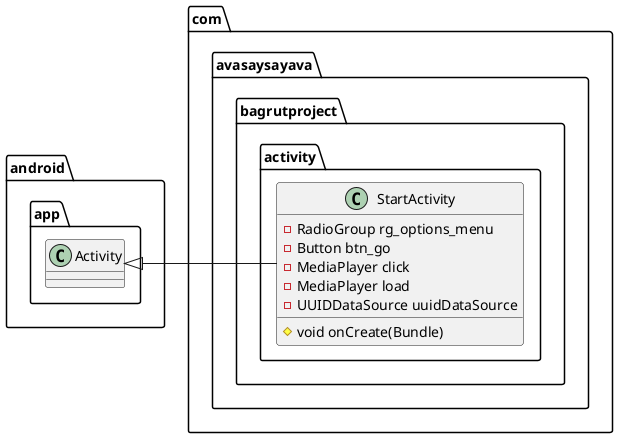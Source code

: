 @startuml
class com.avasaysayava.bagrutproject.activity.StartActivity {
- RadioGroup rg_options_menu
- Button btn_go
- MediaPlayer click
- MediaPlayer load
- UUIDDataSource uuidDataSource
# void onCreate(Bundle)
}




android.app.Activity <|-com.avasaysayava.bagrutproject.activity.StartActivity
@enduml